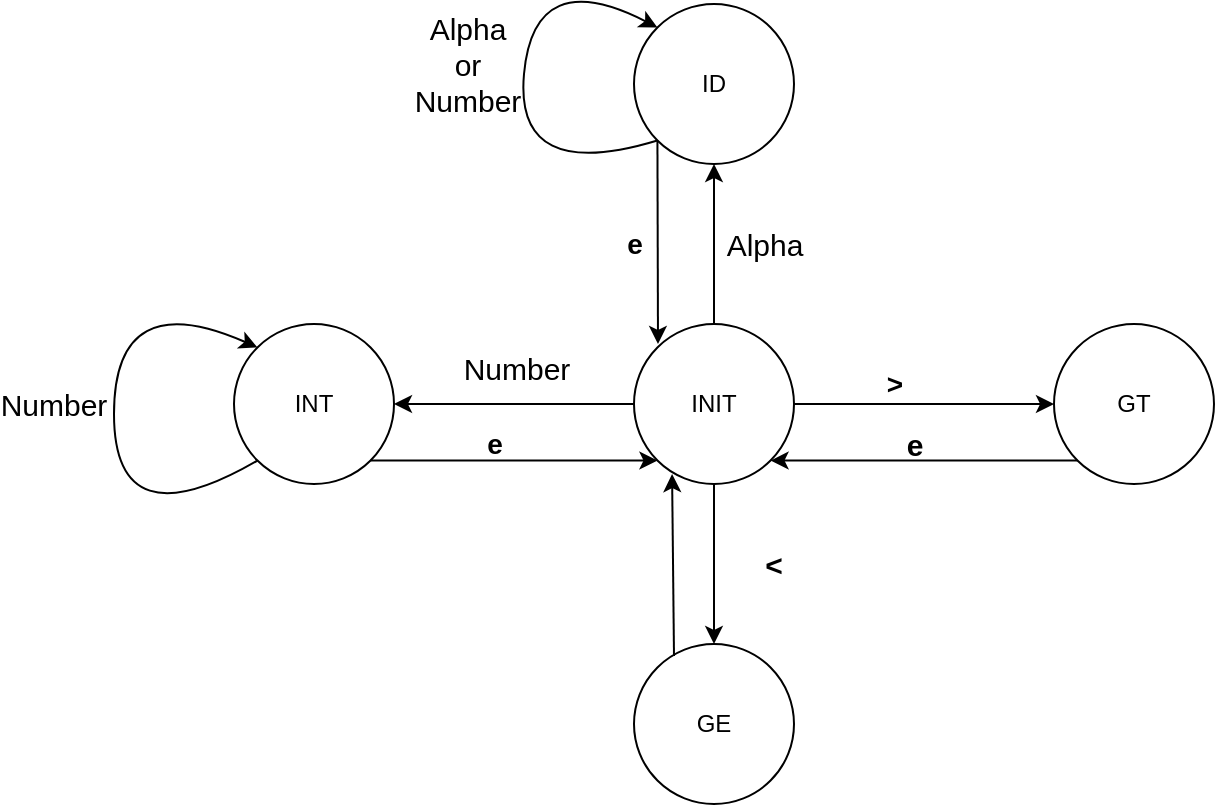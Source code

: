 <mxfile version="14.9.2" type="github">
  <diagram id="Y7snFeAdBdKZEt8ZPmqu" name="Page-1">
    <mxGraphModel dx="1422" dy="762" grid="1" gridSize="10" guides="1" tooltips="1" connect="1" arrows="1" fold="1" page="1" pageScale="1" pageWidth="827" pageHeight="1169" math="0" shadow="0">
      <root>
        <mxCell id="0" />
        <mxCell id="1" parent="0" />
        <mxCell id="U2sir3abipnIR9pF02Ca-2" value="" style="edgeStyle=orthogonalEdgeStyle;rounded=0;orthogonalLoop=1;jettySize=auto;html=1;" parent="1" source="rHB09RxQEC3AA2iopNhL-1" target="U2sir3abipnIR9pF02Ca-1" edge="1">
          <mxGeometry relative="1" as="geometry" />
        </mxCell>
        <mxCell id="U2sir3abipnIR9pF02Ca-6" value="" style="edgeStyle=orthogonalEdgeStyle;rounded=0;orthogonalLoop=1;jettySize=auto;html=1;fontSize=14;" parent="1" source="rHB09RxQEC3AA2iopNhL-1" target="U2sir3abipnIR9pF02Ca-5" edge="1">
          <mxGeometry relative="1" as="geometry" />
        </mxCell>
        <mxCell id="U2sir3abipnIR9pF02Ca-9" value="" style="edgeStyle=orthogonalEdgeStyle;rounded=0;orthogonalLoop=1;jettySize=auto;html=1;fontSize=15;" parent="1" source="rHB09RxQEC3AA2iopNhL-1" target="U2sir3abipnIR9pF02Ca-8" edge="1">
          <mxGeometry relative="1" as="geometry" />
        </mxCell>
        <mxCell id="U2sir3abipnIR9pF02Ca-12" value="" style="edgeStyle=orthogonalEdgeStyle;rounded=0;orthogonalLoop=1;jettySize=auto;html=1;fontSize=15;" parent="1" source="rHB09RxQEC3AA2iopNhL-1" target="U2sir3abipnIR9pF02Ca-11" edge="1">
          <mxGeometry relative="1" as="geometry" />
        </mxCell>
        <mxCell id="rHB09RxQEC3AA2iopNhL-1" value="INIT" style="ellipse;whiteSpace=wrap;html=1;aspect=fixed;" parent="1" vertex="1">
          <mxGeometry x="400" y="260" width="80" height="80" as="geometry" />
        </mxCell>
        <mxCell id="U2sir3abipnIR9pF02Ca-1" value="GT" style="ellipse;whiteSpace=wrap;html=1;aspect=fixed;" parent="1" vertex="1">
          <mxGeometry x="610" y="260" width="80" height="80" as="geometry" />
        </mxCell>
        <mxCell id="U2sir3abipnIR9pF02Ca-4" value="&amp;gt;" style="text;html=1;align=center;verticalAlign=middle;resizable=0;points=[];autosize=1;strokeColor=none;fontSize=14;fontStyle=1" parent="1" vertex="1">
          <mxGeometry x="520" y="280" width="20" height="20" as="geometry" />
        </mxCell>
        <mxCell id="U2sir3abipnIR9pF02Ca-5" value="GE" style="ellipse;whiteSpace=wrap;html=1;aspect=fixed;" parent="1" vertex="1">
          <mxGeometry x="400" y="420" width="80" height="80" as="geometry" />
        </mxCell>
        <mxCell id="U2sir3abipnIR9pF02Ca-7" value="&amp;lt;" style="text;html=1;strokeColor=none;fillColor=none;align=center;verticalAlign=middle;whiteSpace=wrap;rounded=0;fontSize=15;fontStyle=1" parent="1" vertex="1">
          <mxGeometry x="450" y="370" width="40" height="20" as="geometry" />
        </mxCell>
        <mxCell id="U2sir3abipnIR9pF02Ca-8" value="INT" style="ellipse;whiteSpace=wrap;html=1;aspect=fixed;" parent="1" vertex="1">
          <mxGeometry x="200" y="260" width="80" height="80" as="geometry" />
        </mxCell>
        <mxCell id="U2sir3abipnIR9pF02Ca-10" value="Number" style="text;html=1;align=center;verticalAlign=middle;resizable=0;points=[];autosize=1;strokeColor=none;fontSize=15;" parent="1" vertex="1">
          <mxGeometry x="306" y="272" width="70" height="20" as="geometry" />
        </mxCell>
        <mxCell id="U2sir3abipnIR9pF02Ca-11" value="ID" style="ellipse;whiteSpace=wrap;html=1;aspect=fixed;" parent="1" vertex="1">
          <mxGeometry x="400" y="100" width="80" height="80" as="geometry" />
        </mxCell>
        <mxCell id="U2sir3abipnIR9pF02Ca-13" value="Alpha" style="text;html=1;align=center;verticalAlign=middle;resizable=0;points=[];autosize=1;strokeColor=none;fontSize=15;" parent="1" vertex="1">
          <mxGeometry x="440" y="210" width="50" height="20" as="geometry" />
        </mxCell>
        <mxCell id="U2sir3abipnIR9pF02Ca-14" value="" style="curved=1;endArrow=classic;html=1;fontSize=15;exitX=0;exitY=1;exitDx=0;exitDy=0;entryX=0;entryY=0;entryDx=0;entryDy=0;" parent="1" source="U2sir3abipnIR9pF02Ca-11" target="U2sir3abipnIR9pF02Ca-11" edge="1">
          <mxGeometry width="50" height="50" relative="1" as="geometry">
            <mxPoint x="240" y="180" as="sourcePoint" />
            <mxPoint x="290" y="130" as="targetPoint" />
            <Array as="points">
              <mxPoint x="340" y="190" />
              <mxPoint x="350" y="80" />
            </Array>
          </mxGeometry>
        </mxCell>
        <mxCell id="U2sir3abipnIR9pF02Ca-15" value="Alpha&lt;br&gt;or&lt;br&gt;Number" style="text;html=1;strokeColor=none;fillColor=none;align=center;verticalAlign=middle;whiteSpace=wrap;rounded=0;fontSize=15;" parent="1" vertex="1">
          <mxGeometry x="297" y="120" width="40" height="20" as="geometry" />
        </mxCell>
        <mxCell id="U2sir3abipnIR9pF02Ca-17" value="" style="curved=1;endArrow=classic;html=1;fontSize=15;exitX=0;exitY=1;exitDx=0;exitDy=0;entryX=0;entryY=0;entryDx=0;entryDy=0;" parent="1" source="U2sir3abipnIR9pF02Ca-8" target="U2sir3abipnIR9pF02Ca-8" edge="1">
          <mxGeometry width="50" height="50" relative="1" as="geometry">
            <mxPoint x="80" y="300" as="sourcePoint" />
            <mxPoint x="130" y="250" as="targetPoint" />
            <Array as="points">
              <mxPoint x="140" y="370" />
              <mxPoint x="140" y="240" />
            </Array>
          </mxGeometry>
        </mxCell>
        <mxCell id="U2sir3abipnIR9pF02Ca-18" value="Number" style="text;html=1;strokeColor=none;fillColor=none;align=center;verticalAlign=middle;whiteSpace=wrap;rounded=0;fontSize=15;" parent="1" vertex="1">
          <mxGeometry x="90" y="290" width="40" height="20" as="geometry" />
        </mxCell>
        <mxCell id="11f1W3O0PEDozUwM_f8q-1" value="" style="endArrow=classic;html=1;exitX=1;exitY=1;exitDx=0;exitDy=0;entryX=0;entryY=1;entryDx=0;entryDy=0;" edge="1" parent="1" source="U2sir3abipnIR9pF02Ca-8" target="rHB09RxQEC3AA2iopNhL-1">
          <mxGeometry width="50" height="50" relative="1" as="geometry">
            <mxPoint x="300" y="470" as="sourcePoint" />
            <mxPoint x="350" y="420" as="targetPoint" />
          </mxGeometry>
        </mxCell>
        <mxCell id="11f1W3O0PEDozUwM_f8q-2" value="e" style="text;html=1;align=center;verticalAlign=middle;resizable=0;points=[];autosize=1;strokeColor=none;fontSize=14;fontStyle=1" vertex="1" parent="1">
          <mxGeometry x="320" y="310" width="20" height="20" as="geometry" />
        </mxCell>
        <mxCell id="11f1W3O0PEDozUwM_f8q-3" value="" style="endArrow=classic;html=1;exitX=0;exitY=1;exitDx=0;exitDy=0;" edge="1" parent="1" source="U2sir3abipnIR9pF02Ca-11">
          <mxGeometry width="50" height="50" relative="1" as="geometry">
            <mxPoint x="340" y="250" as="sourcePoint" />
            <mxPoint x="412" y="270" as="targetPoint" />
          </mxGeometry>
        </mxCell>
        <mxCell id="11f1W3O0PEDozUwM_f8q-4" value="" style="endArrow=classic;html=1;exitX=0;exitY=1;exitDx=0;exitDy=0;entryX=1;entryY=1;entryDx=0;entryDy=0;" edge="1" parent="1" source="U2sir3abipnIR9pF02Ca-1" target="rHB09RxQEC3AA2iopNhL-1">
          <mxGeometry width="50" height="50" relative="1" as="geometry">
            <mxPoint x="560" y="370" as="sourcePoint" />
            <mxPoint x="610" y="360" as="targetPoint" />
          </mxGeometry>
        </mxCell>
        <mxCell id="11f1W3O0PEDozUwM_f8q-5" value="" style="endArrow=classic;html=1;entryX=0.238;entryY=0.938;entryDx=0;entryDy=0;entryPerimeter=0;exitX=0.25;exitY=0.075;exitDx=0;exitDy=0;exitPerimeter=0;" edge="1" parent="1" source="U2sir3abipnIR9pF02Ca-5" target="rHB09RxQEC3AA2iopNhL-1">
          <mxGeometry width="50" height="50" relative="1" as="geometry">
            <mxPoint x="419" y="420" as="sourcePoint" />
            <mxPoint x="390" y="370" as="targetPoint" />
          </mxGeometry>
        </mxCell>
        <mxCell id="11f1W3O0PEDozUwM_f8q-6" value="e" style="text;html=1;align=center;verticalAlign=middle;resizable=0;points=[];autosize=1;strokeColor=none;fontSize=14;fontStyle=1" vertex="1" parent="1">
          <mxGeometry x="390" y="210" width="20" height="20" as="geometry" />
        </mxCell>
        <mxCell id="11f1W3O0PEDozUwM_f8q-7" value="e" style="text;html=1;align=center;verticalAlign=middle;resizable=0;points=[];autosize=1;strokeColor=none;fontSize=15;fontStyle=1" vertex="1" parent="1">
          <mxGeometry x="530" y="310" width="20" height="20" as="geometry" />
        </mxCell>
      </root>
    </mxGraphModel>
  </diagram>
</mxfile>
